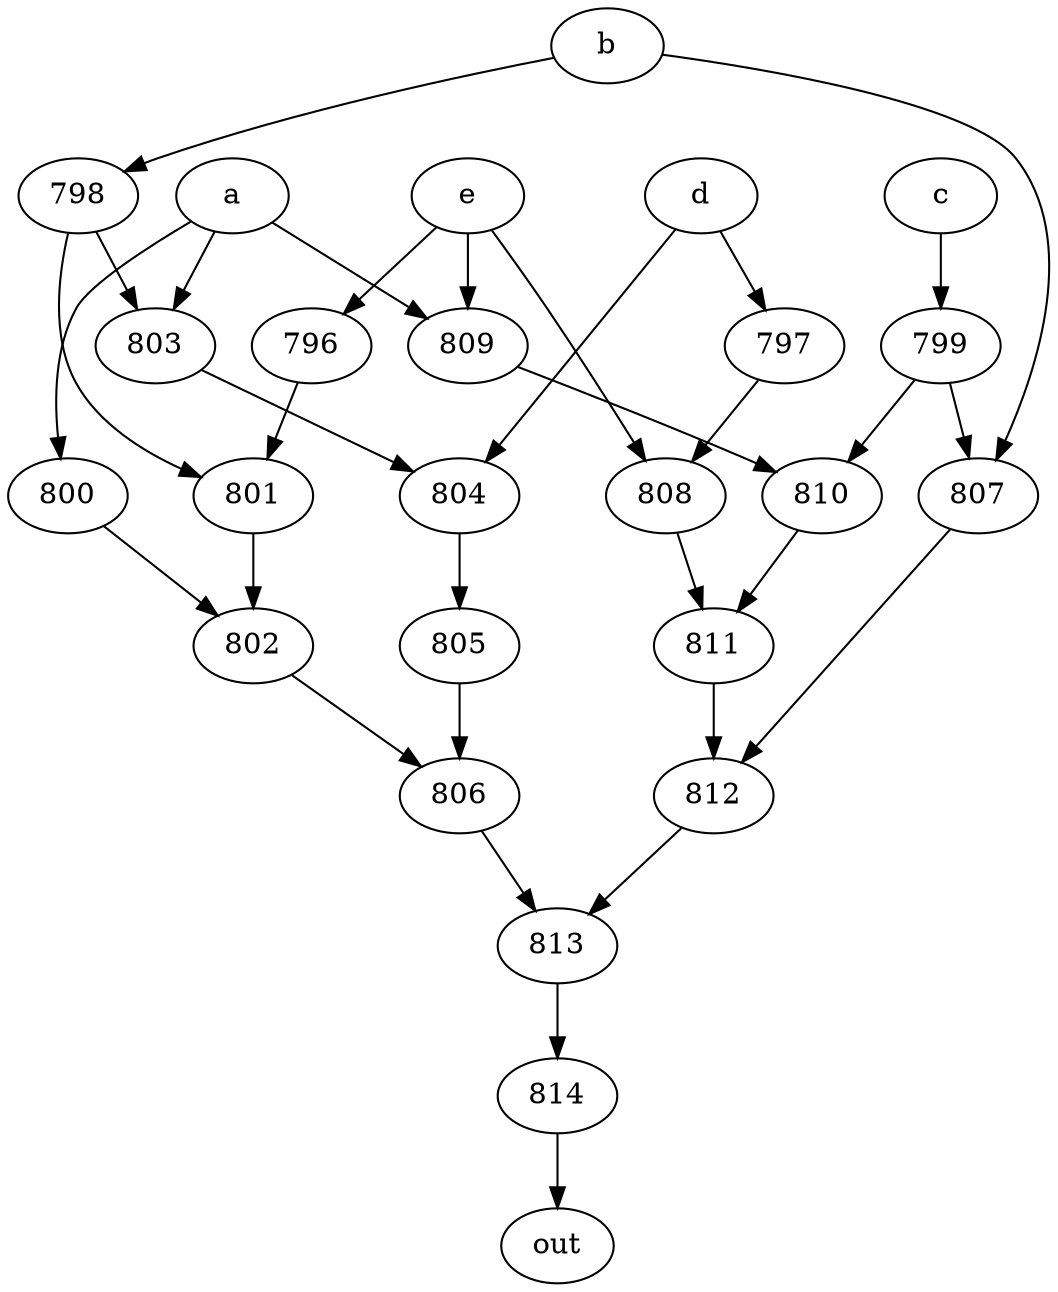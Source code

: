 strict digraph "" {
	814 -> out;
	a -> 800;
	a -> 803;
	a -> 809;
	800 -> 802;
	803 -> 804;
	809 -> 810;
	802 -> 806;
	804 -> 805;
	810 -> 811;
	b -> 798;
	b -> 807;
	798 -> 803;
	798 -> 801;
	807 -> 812;
	801 -> 802;
	812 -> 813;
	c -> 799;
	799 -> 810;
	799 -> 807;
	d -> 804;
	d -> 797;
	797 -> 808;
	808 -> 811;
	805 -> 806;
	e -> 809;
	e -> 808;
	e -> 796;
	796 -> 801;
	811 -> 812;
	806 -> 813;
	813 -> 814;
}

